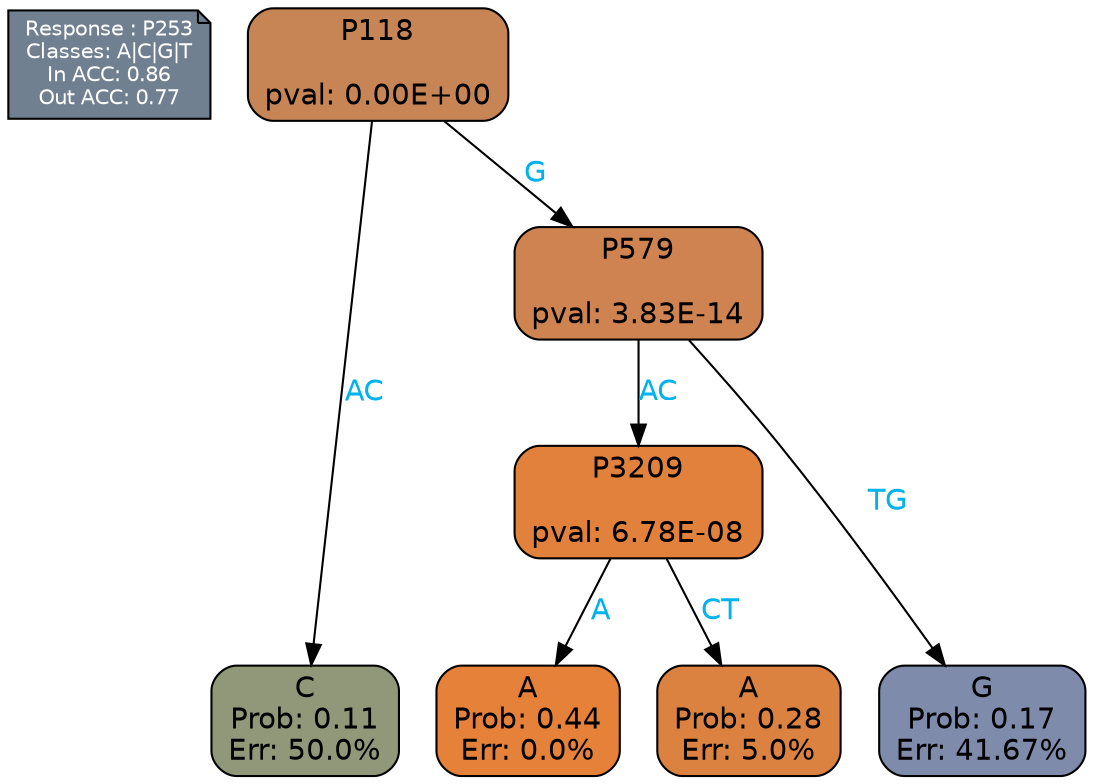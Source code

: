 digraph Tree {
node [shape=box, style="filled, rounded", color="black", fontname=helvetica] ;
graph [ranksep=equally, splines=polylines, bgcolor=transparent, dpi=600] ;
edge [fontname=helvetica] ;
LEGEND [label="Response : P253
Classes: A|C|G|T
In ACC: 0.86
Out ACC: 0.77
",shape=note,align=left,style=filled,fillcolor="slategray",fontcolor="white",fontsize=10];1 [label="P118

pval: 0.00E+00", fillcolor="#c78556"] ;
2 [label="C
Prob: 0.11
Err: 50.0%", fillcolor="#909879"] ;
3 [label="P579

pval: 3.83E-14", fillcolor="#ce8351"] ;
4 [label="P3209

pval: 6.78E-08", fillcolor="#e1813c"] ;
5 [label="A
Prob: 0.44
Err: 0.0%", fillcolor="#e58139"] ;
6 [label="A
Prob: 0.28
Err: 5.0%", fillcolor="#dc8241"] ;
7 [label="G
Prob: 0.17
Err: 41.67%", fillcolor="#7f8bab"] ;
1 -> 2 [label="AC",fontcolor=deepskyblue2] ;
1 -> 3 [label="G",fontcolor=deepskyblue2] ;
3 -> 4 [label="AC",fontcolor=deepskyblue2] ;
3 -> 7 [label="TG",fontcolor=deepskyblue2] ;
4 -> 5 [label="A",fontcolor=deepskyblue2] ;
4 -> 6 [label="CT",fontcolor=deepskyblue2] ;
{rank = same; 2;5;6;7;}{rank = same; LEGEND;1;}}
